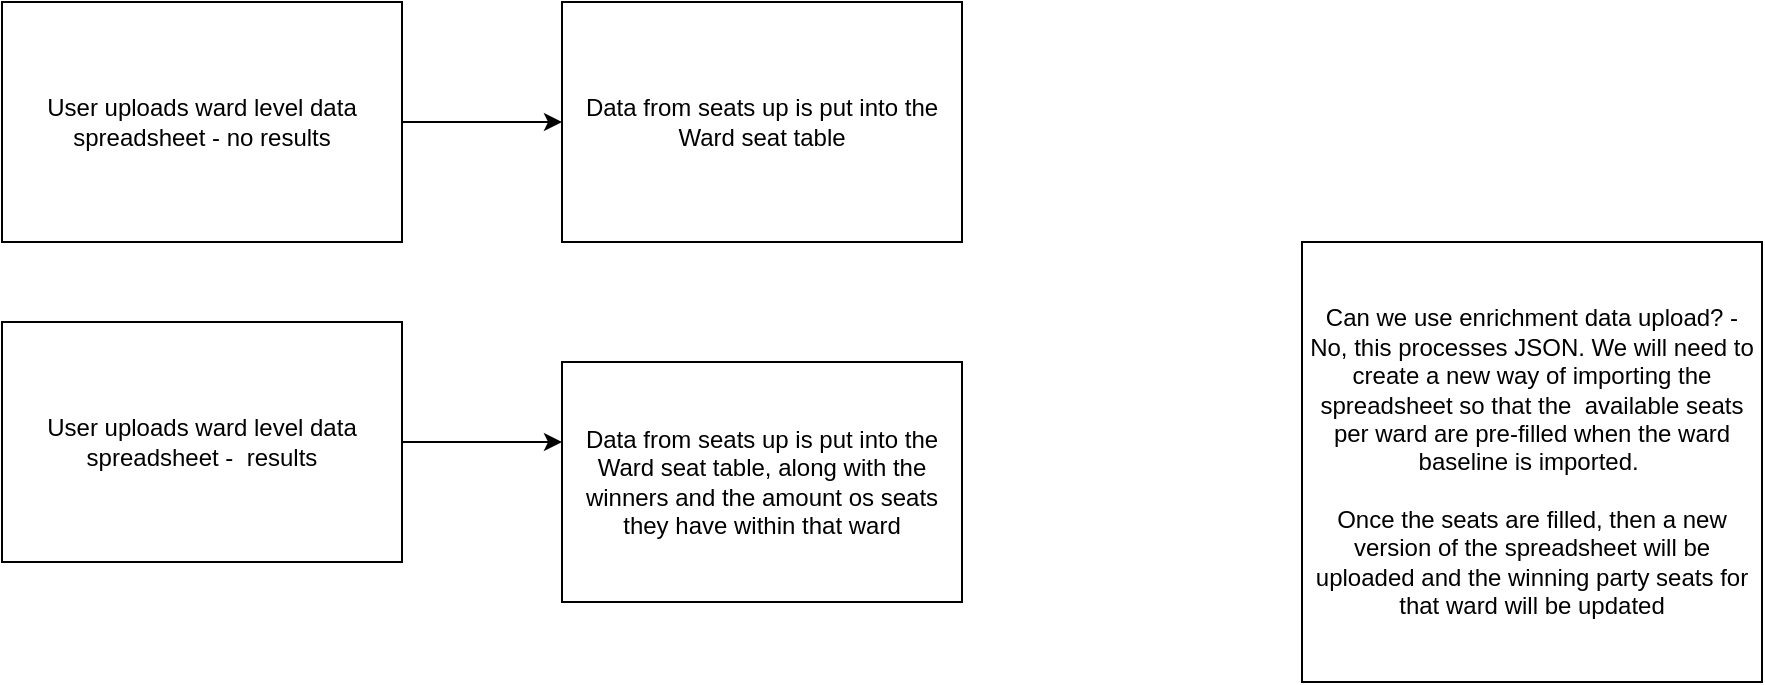 <mxfile version="27.2.0">
  <diagram name="Page-1" id="IVsfAVLxhLEO3IoU4UiJ">
    <mxGraphModel dx="1002" dy="644" grid="1" gridSize="10" guides="1" tooltips="1" connect="1" arrows="1" fold="1" page="1" pageScale="1" pageWidth="2339" pageHeight="3300" math="0" shadow="0">
      <root>
        <mxCell id="0" />
        <mxCell id="1" parent="0" />
        <mxCell id="iENZt2j812Y5WJSHyIO9-3" value="" style="edgeStyle=orthogonalEdgeStyle;rounded=0;orthogonalLoop=1;jettySize=auto;html=1;" edge="1" parent="1" source="iENZt2j812Y5WJSHyIO9-1" target="iENZt2j812Y5WJSHyIO9-2">
          <mxGeometry relative="1" as="geometry" />
        </mxCell>
        <mxCell id="iENZt2j812Y5WJSHyIO9-1" value="User uploads ward level data spreadsheet - no results" style="rounded=0;whiteSpace=wrap;html=1;" vertex="1" parent="1">
          <mxGeometry x="40" y="120" width="200" height="120" as="geometry" />
        </mxCell>
        <mxCell id="iENZt2j812Y5WJSHyIO9-2" value="Data from seats up is put into the Ward seat table" style="rounded=0;whiteSpace=wrap;html=1;" vertex="1" parent="1">
          <mxGeometry x="320" y="120" width="200" height="120" as="geometry" />
        </mxCell>
        <mxCell id="iENZt2j812Y5WJSHyIO9-4" value="Can we use enrichment data upload? - No, this processes JSON. We will need to create a new way of importing the spreadsheet so that the&amp;nbsp; available seats per ward are pre-filled when the ward baseline is imported.&amp;nbsp;&lt;div&gt;&lt;br&gt;&lt;/div&gt;&lt;div&gt;Once the seats are filled, then a new version of the spreadsheet will be uploaded and the winning party seats for that ward will be updated&lt;/div&gt;" style="rounded=0;whiteSpace=wrap;html=1;" vertex="1" parent="1">
          <mxGeometry x="690" y="240" width="230" height="220" as="geometry" />
        </mxCell>
        <mxCell id="iENZt2j812Y5WJSHyIO9-7" value="" style="edgeStyle=orthogonalEdgeStyle;rounded=0;orthogonalLoop=1;jettySize=auto;html=1;" edge="1" parent="1" source="iENZt2j812Y5WJSHyIO9-5">
          <mxGeometry relative="1" as="geometry">
            <mxPoint x="320" y="340" as="targetPoint" />
          </mxGeometry>
        </mxCell>
        <mxCell id="iENZt2j812Y5WJSHyIO9-5" value="User uploads ward level data spreadsheet -&amp;nbsp; results" style="rounded=0;whiteSpace=wrap;html=1;" vertex="1" parent="1">
          <mxGeometry x="40" y="280" width="200" height="120" as="geometry" />
        </mxCell>
        <mxCell id="iENZt2j812Y5WJSHyIO9-8" value="Data from seats up is put into the Ward seat table, along with the winners and the amount os seats they have within that ward" style="rounded=0;whiteSpace=wrap;html=1;" vertex="1" parent="1">
          <mxGeometry x="320" y="300" width="200" height="120" as="geometry" />
        </mxCell>
      </root>
    </mxGraphModel>
  </diagram>
</mxfile>
